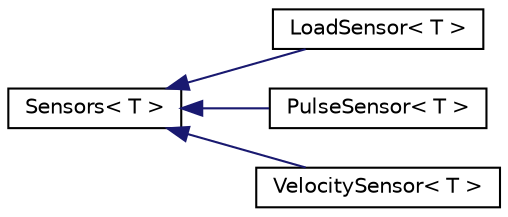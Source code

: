 digraph "Representación gráfica de la clase"
{
 // LATEX_PDF_SIZE
  edge [fontname="Helvetica",fontsize="10",labelfontname="Helvetica",labelfontsize="10"];
  node [fontname="Helvetica",fontsize="10",shape=record];
  rankdir="LR";
  Node0 [label="Sensors\< T \>",height=0.2,width=0.4,color="black", fillcolor="white", style="filled",URL="$classSensors.html",tooltip="The Sensors class: Clase abstracta para sensor genérico."];
  Node0 -> Node1 [dir="back",color="midnightblue",fontsize="10",style="solid",fontname="Helvetica"];
  Node1 [label="LoadSensor\< T \>",height=0.2,width=0.4,color="black", fillcolor="white", style="filled",URL="$classLoadSensor.html",tooltip="The LoadSensor class: Clase derivada de sensor para sensor de carga."];
  Node0 -> Node2 [dir="back",color="midnightblue",fontsize="10",style="solid",fontname="Helvetica"];
  Node2 [label="PulseSensor\< T \>",height=0.2,width=0.4,color="black", fillcolor="white", style="filled",URL="$classPulseSensor.html",tooltip="The PulseSensor class: Clase derivada de sensor para sensor de pulso."];
  Node0 -> Node3 [dir="back",color="midnightblue",fontsize="10",style="solid",fontname="Helvetica"];
  Node3 [label="VelocitySensor\< T \>",height=0.2,width=0.4,color="black", fillcolor="white", style="filled",URL="$classVelocitySensor.html",tooltip="The VelocitySensor class: Clase derivada de sensor para sensor de velocidad."];
}
